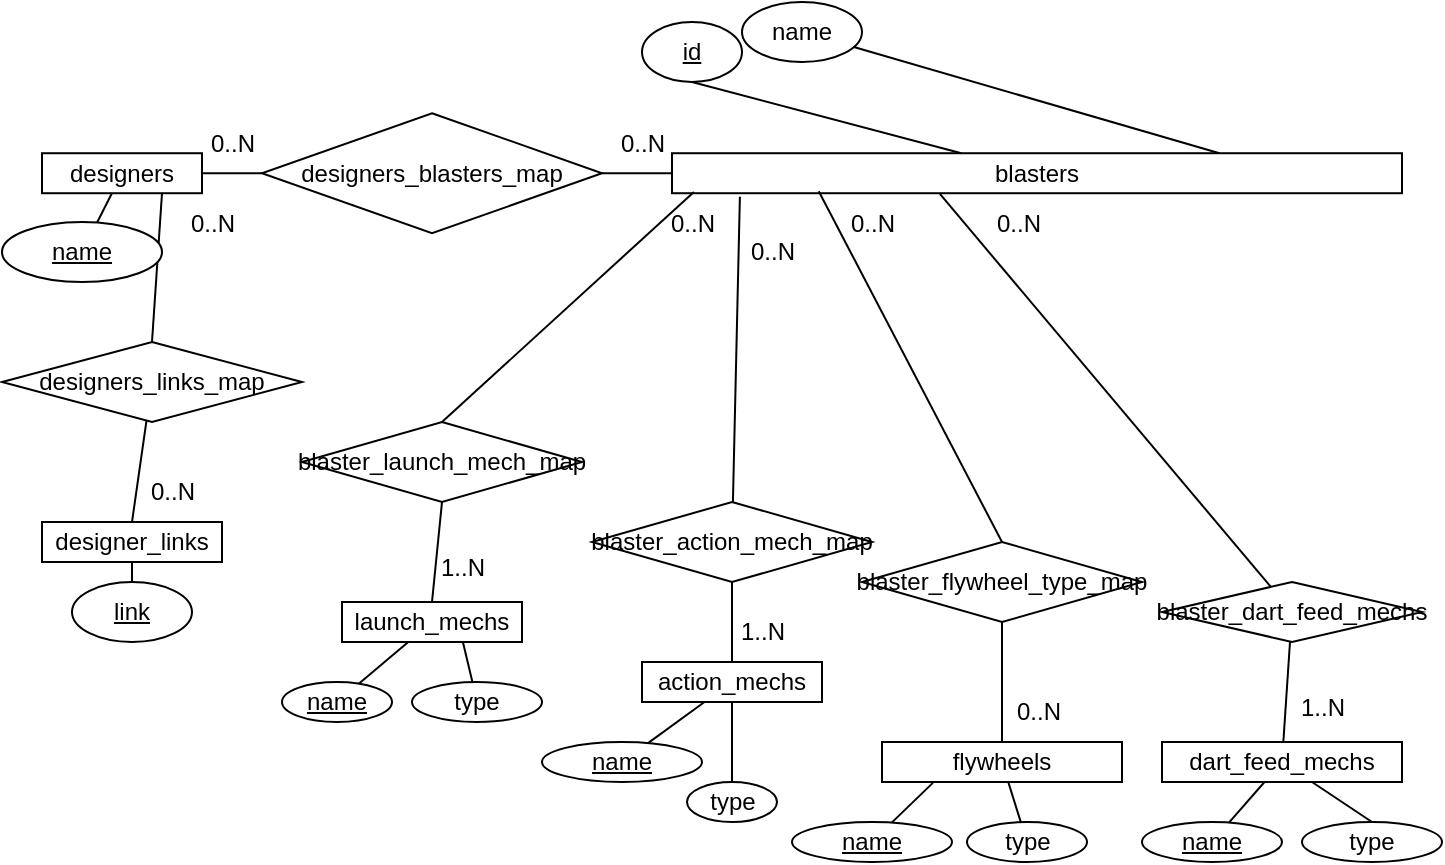 <mxfile version="21.6.6" type="device">
  <diagram name="Page-1" id="jVRTwSANuptriIAOJ5WK">
    <mxGraphModel dx="989" dy="523" grid="1" gridSize="10" guides="1" tooltips="1" connect="1" arrows="1" fold="1" page="1" pageScale="1" pageWidth="850" pageHeight="1100" math="0" shadow="0">
      <root>
        <mxCell id="0" />
        <mxCell id="1" parent="0" />
        <mxCell id="3hl7cFS-K8GNGfFw6mI9-3" value="" style="rounded=0;orthogonalLoop=1;jettySize=auto;html=1;endArrow=none;endFill=0;" parent="1" source="3hl7cFS-K8GNGfFw6mI9-1" target="3hl7cFS-K8GNGfFw6mI9-2" edge="1">
          <mxGeometry relative="1" as="geometry" />
        </mxCell>
        <mxCell id="7mRlxiWVUr4tO_FYAmdJ-11" value="" style="rounded=0;orthogonalLoop=1;jettySize=auto;html=1;endArrow=none;endFill=0;entryX=0;entryY=0.5;entryDx=0;entryDy=0;" parent="1" source="3hl7cFS-K8GNGfFw6mI9-1" target="7mRlxiWVUr4tO_FYAmdJ-9" edge="1">
          <mxGeometry relative="1" as="geometry" />
        </mxCell>
        <mxCell id="LDvFnLhQpbpHu-sAu5eW-5" style="rounded=0;orthogonalLoop=1;jettySize=auto;html=1;exitX=0.75;exitY=1;exitDx=0;exitDy=0;entryX=0.5;entryY=0;entryDx=0;entryDy=0;endArrow=none;endFill=0;" edge="1" parent="1" source="3hl7cFS-K8GNGfFw6mI9-1" target="LDvFnLhQpbpHu-sAu5eW-4">
          <mxGeometry relative="1" as="geometry" />
        </mxCell>
        <mxCell id="3hl7cFS-K8GNGfFw6mI9-1" value="designers" style="rounded=0;whiteSpace=wrap;html=1;" parent="1" vertex="1">
          <mxGeometry x="40" y="105.61" width="80" height="20" as="geometry" />
        </mxCell>
        <mxCell id="3hl7cFS-K8GNGfFw6mI9-2" value="&lt;u&gt;name&lt;/u&gt;" style="ellipse;whiteSpace=wrap;html=1;rounded=0;" parent="1" vertex="1">
          <mxGeometry x="20" y="140" width="80" height="30" as="geometry" />
        </mxCell>
        <mxCell id="7mRlxiWVUr4tO_FYAmdJ-5" style="rounded=0;orthogonalLoop=1;jettySize=auto;html=1;endArrow=none;endFill=0;entryX=0.5;entryY=1;entryDx=0;entryDy=0;" parent="1" source="7mRlxiWVUr4tO_FYAmdJ-4" target="LDvFnLhQpbpHu-sAu5eW-3" edge="1">
          <mxGeometry relative="1" as="geometry">
            <mxPoint x="80" y="320" as="targetPoint" />
          </mxGeometry>
        </mxCell>
        <mxCell id="7mRlxiWVUr4tO_FYAmdJ-4" value="&lt;u&gt;link&lt;/u&gt;" style="ellipse;whiteSpace=wrap;html=1;" parent="1" vertex="1">
          <mxGeometry x="55" y="320" width="60" height="30" as="geometry" />
        </mxCell>
        <mxCell id="LDvFnLhQpbpHu-sAu5eW-1" style="rounded=0;orthogonalLoop=1;jettySize=auto;html=1;exitX=0.75;exitY=0;exitDx=0;exitDy=0;endArrow=none;endFill=0;" edge="1" parent="1" source="7mRlxiWVUr4tO_FYAmdJ-6" target="LDvFnLhQpbpHu-sAu5eW-2">
          <mxGeometry relative="1" as="geometry">
            <mxPoint x="470" y="180" as="targetPoint" />
          </mxGeometry>
        </mxCell>
        <mxCell id="7mRlxiWVUr4tO_FYAmdJ-6" value="blasters" style="rounded=0;whiteSpace=wrap;html=1;" parent="1" vertex="1">
          <mxGeometry x="355" y="105.61" width="365" height="20" as="geometry" />
        </mxCell>
        <mxCell id="7mRlxiWVUr4tO_FYAmdJ-8" value="" style="rounded=0;orthogonalLoop=1;jettySize=auto;html=1;endArrow=none;endFill=0;exitX=0.5;exitY=1;exitDx=0;exitDy=0;" parent="1" source="7mRlxiWVUr4tO_FYAmdJ-7" target="7mRlxiWVUr4tO_FYAmdJ-6" edge="1">
          <mxGeometry relative="1" as="geometry">
            <mxPoint x="447.438" y="190.003" as="sourcePoint" />
          </mxGeometry>
        </mxCell>
        <mxCell id="7mRlxiWVUr4tO_FYAmdJ-7" value="&lt;u&gt;id&lt;/u&gt;" style="ellipse;whiteSpace=wrap;html=1;" parent="1" vertex="1">
          <mxGeometry x="340" y="40" width="50" height="30" as="geometry" />
        </mxCell>
        <mxCell id="7mRlxiWVUr4tO_FYAmdJ-12" style="rounded=0;orthogonalLoop=1;jettySize=auto;html=1;entryX=0;entryY=0.5;entryDx=0;entryDy=0;endArrow=none;endFill=0;exitX=1;exitY=0.5;exitDx=0;exitDy=0;" parent="1" source="7mRlxiWVUr4tO_FYAmdJ-9" target="7mRlxiWVUr4tO_FYAmdJ-6" edge="1">
          <mxGeometry relative="1" as="geometry" />
        </mxCell>
        <mxCell id="7mRlxiWVUr4tO_FYAmdJ-9" value="designers_blasters_map" style="rhombus;whiteSpace=wrap;html=1;" parent="1" vertex="1">
          <mxGeometry x="150" y="85.61" width="170" height="60" as="geometry" />
        </mxCell>
        <mxCell id="7mRlxiWVUr4tO_FYAmdJ-10" style="edgeStyle=orthogonalEdgeStyle;rounded=0;orthogonalLoop=1;jettySize=auto;html=1;exitX=0.5;exitY=1;exitDx=0;exitDy=0;" parent="1" source="7mRlxiWVUr4tO_FYAmdJ-4" target="7mRlxiWVUr4tO_FYAmdJ-4" edge="1">
          <mxGeometry relative="1" as="geometry" />
        </mxCell>
        <mxCell id="7mRlxiWVUr4tO_FYAmdJ-14" value="0..N" style="text;html=1;align=center;verticalAlign=middle;resizable=0;points=[];autosize=1;strokeColor=none;fillColor=none;" parent="1" vertex="1">
          <mxGeometry x="315" y="85.61" width="50" height="30" as="geometry" />
        </mxCell>
        <mxCell id="7mRlxiWVUr4tO_FYAmdJ-15" value="0..N" style="text;html=1;align=center;verticalAlign=middle;resizable=0;points=[];autosize=1;strokeColor=none;fillColor=none;" parent="1" vertex="1">
          <mxGeometry x="110" y="85.61" width="50" height="30" as="geometry" />
        </mxCell>
        <mxCell id="LDvFnLhQpbpHu-sAu5eW-2" value="name" style="ellipse;whiteSpace=wrap;html=1;" vertex="1" parent="1">
          <mxGeometry x="390" y="30" width="60" height="30" as="geometry" />
        </mxCell>
        <mxCell id="LDvFnLhQpbpHu-sAu5eW-3" value="designer_links" style="whiteSpace=wrap;html=1;" vertex="1" parent="1">
          <mxGeometry x="40" y="290" width="90" height="20" as="geometry" />
        </mxCell>
        <mxCell id="LDvFnLhQpbpHu-sAu5eW-6" style="rounded=0;orthogonalLoop=1;jettySize=auto;html=1;entryX=0.5;entryY=0;entryDx=0;entryDy=0;endArrow=none;endFill=0;" edge="1" parent="1" source="LDvFnLhQpbpHu-sAu5eW-4" target="LDvFnLhQpbpHu-sAu5eW-3">
          <mxGeometry relative="1" as="geometry" />
        </mxCell>
        <mxCell id="LDvFnLhQpbpHu-sAu5eW-4" value="designers_links_map" style="rhombus;whiteSpace=wrap;html=1;" vertex="1" parent="1">
          <mxGeometry x="20" y="200" width="150" height="40" as="geometry" />
        </mxCell>
        <mxCell id="LDvFnLhQpbpHu-sAu5eW-7" value="0..N" style="text;html=1;align=center;verticalAlign=middle;resizable=0;points=[];autosize=1;strokeColor=none;fillColor=none;" vertex="1" parent="1">
          <mxGeometry x="80" y="260" width="50" height="30" as="geometry" />
        </mxCell>
        <mxCell id="LDvFnLhQpbpHu-sAu5eW-8" value="0..N" style="text;html=1;align=center;verticalAlign=middle;resizable=0;points=[];autosize=1;strokeColor=none;fillColor=none;" vertex="1" parent="1">
          <mxGeometry x="100" y="125.61" width="50" height="30" as="geometry" />
        </mxCell>
        <mxCell id="LDvFnLhQpbpHu-sAu5eW-13" value="" style="rounded=0;orthogonalLoop=1;jettySize=auto;html=1;endArrow=none;endFill=0;exitX=0.67;exitY=0.971;exitDx=0;exitDy=0;exitPerimeter=0;" edge="1" parent="1" source="LDvFnLhQpbpHu-sAu5eW-9" target="LDvFnLhQpbpHu-sAu5eW-12">
          <mxGeometry relative="1" as="geometry" />
        </mxCell>
        <mxCell id="LDvFnLhQpbpHu-sAu5eW-37" style="rounded=0;orthogonalLoop=1;jettySize=auto;html=1;endArrow=none;endFill=0;" edge="1" parent="1" source="LDvFnLhQpbpHu-sAu5eW-9" target="LDvFnLhQpbpHu-sAu5eW-38">
          <mxGeometry relative="1" as="geometry">
            <mxPoint x="180" y="400" as="targetPoint" />
          </mxGeometry>
        </mxCell>
        <mxCell id="LDvFnLhQpbpHu-sAu5eW-9" value="launch_mechs" style="whiteSpace=wrap;html=1;" vertex="1" parent="1">
          <mxGeometry x="190" y="330" width="90" height="20" as="geometry" />
        </mxCell>
        <mxCell id="LDvFnLhQpbpHu-sAu5eW-12" value="type" style="ellipse;whiteSpace=wrap;html=1;" vertex="1" parent="1">
          <mxGeometry x="225" y="370" width="65" height="20" as="geometry" />
        </mxCell>
        <mxCell id="LDvFnLhQpbpHu-sAu5eW-15" style="rounded=0;orthogonalLoop=1;jettySize=auto;html=1;entryX=0.5;entryY=0;entryDx=0;entryDy=0;endArrow=none;endFill=0;exitX=0.5;exitY=1;exitDx=0;exitDy=0;" edge="1" parent="1" source="LDvFnLhQpbpHu-sAu5eW-14" target="LDvFnLhQpbpHu-sAu5eW-9">
          <mxGeometry relative="1" as="geometry" />
        </mxCell>
        <mxCell id="LDvFnLhQpbpHu-sAu5eW-16" style="rounded=0;orthogonalLoop=1;jettySize=auto;html=1;entryX=0.03;entryY=0.969;entryDx=0;entryDy=0;entryPerimeter=0;endArrow=none;endFill=0;exitX=0.5;exitY=0;exitDx=0;exitDy=0;" edge="1" parent="1" source="LDvFnLhQpbpHu-sAu5eW-14" target="7mRlxiWVUr4tO_FYAmdJ-6">
          <mxGeometry relative="1" as="geometry" />
        </mxCell>
        <mxCell id="LDvFnLhQpbpHu-sAu5eW-14" value="blaster_launch_mech_map" style="rhombus;whiteSpace=wrap;html=1;" vertex="1" parent="1">
          <mxGeometry x="170" y="240" width="140" height="40" as="geometry" />
        </mxCell>
        <mxCell id="LDvFnLhQpbpHu-sAu5eW-21" value="" style="rounded=0;orthogonalLoop=1;jettySize=auto;html=1;endArrow=none;endFill=0;" edge="1" parent="1" source="LDvFnLhQpbpHu-sAu5eW-19" target="LDvFnLhQpbpHu-sAu5eW-20">
          <mxGeometry relative="1" as="geometry" />
        </mxCell>
        <mxCell id="LDvFnLhQpbpHu-sAu5eW-39" style="rounded=0;orthogonalLoop=1;jettySize=auto;html=1;endArrow=none;endFill=0;" edge="1" parent="1" source="LDvFnLhQpbpHu-sAu5eW-19" target="LDvFnLhQpbpHu-sAu5eW-40">
          <mxGeometry relative="1" as="geometry">
            <mxPoint x="400" y="410" as="targetPoint" />
          </mxGeometry>
        </mxCell>
        <mxCell id="LDvFnLhQpbpHu-sAu5eW-19" value="action_mechs" style="whiteSpace=wrap;html=1;" vertex="1" parent="1">
          <mxGeometry x="340" y="360" width="90" height="20" as="geometry" />
        </mxCell>
        <mxCell id="LDvFnLhQpbpHu-sAu5eW-20" value="&lt;u&gt;name&lt;/u&gt;" style="ellipse;whiteSpace=wrap;html=1;" vertex="1" parent="1">
          <mxGeometry x="290" y="400" width="80" height="20" as="geometry" />
        </mxCell>
        <mxCell id="LDvFnLhQpbpHu-sAu5eW-22" value="1..N" style="text;html=1;align=center;verticalAlign=middle;resizable=0;points=[];autosize=1;strokeColor=none;fillColor=none;" vertex="1" parent="1">
          <mxGeometry x="225" y="298" width="50" height="30" as="geometry" />
        </mxCell>
        <mxCell id="LDvFnLhQpbpHu-sAu5eW-23" value="0..N" style="text;html=1;align=center;verticalAlign=middle;resizable=0;points=[];autosize=1;strokeColor=none;fillColor=none;" vertex="1" parent="1">
          <mxGeometry x="340" y="125.61" width="50" height="30" as="geometry" />
        </mxCell>
        <mxCell id="LDvFnLhQpbpHu-sAu5eW-25" value="" style="rounded=0;orthogonalLoop=1;jettySize=auto;html=1;entryX=0.5;entryY=0;entryDx=0;entryDy=0;endArrow=none;endFill=0;" edge="1" parent="1" source="LDvFnLhQpbpHu-sAu5eW-24" target="LDvFnLhQpbpHu-sAu5eW-19">
          <mxGeometry relative="1" as="geometry">
            <mxPoint x="385" y="360" as="targetPoint" />
          </mxGeometry>
        </mxCell>
        <mxCell id="LDvFnLhQpbpHu-sAu5eW-27" style="rounded=0;orthogonalLoop=1;jettySize=auto;html=1;endArrow=none;endFill=0;entryX=0.093;entryY=1.087;entryDx=0;entryDy=0;entryPerimeter=0;" edge="1" parent="1" source="LDvFnLhQpbpHu-sAu5eW-24" target="7mRlxiWVUr4tO_FYAmdJ-6">
          <mxGeometry relative="1" as="geometry" />
        </mxCell>
        <mxCell id="LDvFnLhQpbpHu-sAu5eW-24" value="blaster_action_mech_map" style="rhombus;whiteSpace=wrap;html=1;" vertex="1" parent="1">
          <mxGeometry x="315" y="280" width="140" height="40" as="geometry" />
        </mxCell>
        <mxCell id="LDvFnLhQpbpHu-sAu5eW-26" value="1..N" style="text;html=1;align=center;verticalAlign=middle;resizable=0;points=[];autosize=1;strokeColor=none;fillColor=none;" vertex="1" parent="1">
          <mxGeometry x="375" y="330" width="50" height="30" as="geometry" />
        </mxCell>
        <mxCell id="LDvFnLhQpbpHu-sAu5eW-28" value="0..N" style="text;html=1;align=center;verticalAlign=middle;resizable=0;points=[];autosize=1;strokeColor=none;fillColor=none;" vertex="1" parent="1">
          <mxGeometry x="380" y="140" width="50" height="30" as="geometry" />
        </mxCell>
        <mxCell id="LDvFnLhQpbpHu-sAu5eW-31" value="" style="rounded=0;orthogonalLoop=1;jettySize=auto;html=1;endArrow=none;endFill=0;exitX=0.212;exitY=1.022;exitDx=0;exitDy=0;exitPerimeter=0;" edge="1" parent="1" source="LDvFnLhQpbpHu-sAu5eW-29" target="LDvFnLhQpbpHu-sAu5eW-30">
          <mxGeometry relative="1" as="geometry" />
        </mxCell>
        <mxCell id="LDvFnLhQpbpHu-sAu5eW-33" style="rounded=0;orthogonalLoop=1;jettySize=auto;html=1;entryX=0.5;entryY=1;entryDx=0;entryDy=0;endArrow=none;endFill=0;" edge="1" parent="1" source="LDvFnLhQpbpHu-sAu5eW-29" target="LDvFnLhQpbpHu-sAu5eW-32">
          <mxGeometry relative="1" as="geometry" />
        </mxCell>
        <mxCell id="LDvFnLhQpbpHu-sAu5eW-42" value="" style="rounded=0;orthogonalLoop=1;jettySize=auto;html=1;endArrow=none;endFill=0;" edge="1" parent="1" source="LDvFnLhQpbpHu-sAu5eW-29" target="LDvFnLhQpbpHu-sAu5eW-41">
          <mxGeometry relative="1" as="geometry" />
        </mxCell>
        <mxCell id="LDvFnLhQpbpHu-sAu5eW-29" value="flywheels" style="whiteSpace=wrap;html=1;" vertex="1" parent="1">
          <mxGeometry x="460" y="400" width="120" height="20" as="geometry" />
        </mxCell>
        <mxCell id="LDvFnLhQpbpHu-sAu5eW-30" value="&lt;u&gt;name&lt;/u&gt;" style="ellipse;whiteSpace=wrap;html=1;" vertex="1" parent="1">
          <mxGeometry x="415" y="440" width="80" height="20" as="geometry" />
        </mxCell>
        <mxCell id="LDvFnLhQpbpHu-sAu5eW-34" style="rounded=0;orthogonalLoop=1;jettySize=auto;html=1;entryX=0.201;entryY=0.949;entryDx=0;entryDy=0;entryPerimeter=0;endArrow=none;endFill=0;exitX=0.5;exitY=0;exitDx=0;exitDy=0;" edge="1" parent="1" source="LDvFnLhQpbpHu-sAu5eW-32" target="7mRlxiWVUr4tO_FYAmdJ-6">
          <mxGeometry relative="1" as="geometry" />
        </mxCell>
        <mxCell id="LDvFnLhQpbpHu-sAu5eW-32" value="blaster_flywheel_type_map" style="rhombus;whiteSpace=wrap;html=1;" vertex="1" parent="1">
          <mxGeometry x="450" y="300" width="140" height="40" as="geometry" />
        </mxCell>
        <mxCell id="LDvFnLhQpbpHu-sAu5eW-35" value="0..N" style="text;html=1;align=center;verticalAlign=middle;resizable=0;points=[];autosize=1;strokeColor=none;fillColor=none;" vertex="1" parent="1">
          <mxGeometry x="430" y="125.61" width="50" height="30" as="geometry" />
        </mxCell>
        <mxCell id="LDvFnLhQpbpHu-sAu5eW-36" value="0..N" style="text;html=1;align=center;verticalAlign=middle;resizable=0;points=[];autosize=1;strokeColor=none;fillColor=none;" vertex="1" parent="1">
          <mxGeometry x="512.5" y="370" width="50" height="30" as="geometry" />
        </mxCell>
        <mxCell id="LDvFnLhQpbpHu-sAu5eW-38" value="&lt;u&gt;name&lt;/u&gt;" style="ellipse;whiteSpace=wrap;html=1;" vertex="1" parent="1">
          <mxGeometry x="160" y="370" width="55" height="20" as="geometry" />
        </mxCell>
        <mxCell id="LDvFnLhQpbpHu-sAu5eW-40" value="type" style="ellipse;whiteSpace=wrap;html=1;" vertex="1" parent="1">
          <mxGeometry x="362.5" y="420" width="45" height="20" as="geometry" />
        </mxCell>
        <mxCell id="LDvFnLhQpbpHu-sAu5eW-41" value="type" style="ellipse;whiteSpace=wrap;html=1;" vertex="1" parent="1">
          <mxGeometry x="502.5" y="440" width="60" height="20" as="geometry" />
        </mxCell>
        <mxCell id="LDvFnLhQpbpHu-sAu5eW-45" value="" style="rounded=0;orthogonalLoop=1;jettySize=auto;html=1;endArrow=none;endFill=0;" edge="1" parent="1" source="LDvFnLhQpbpHu-sAu5eW-43" target="LDvFnLhQpbpHu-sAu5eW-46">
          <mxGeometry relative="1" as="geometry">
            <mxPoint x="660.0" y="500" as="targetPoint" />
          </mxGeometry>
        </mxCell>
        <mxCell id="LDvFnLhQpbpHu-sAu5eW-47" style="rounded=0;orthogonalLoop=1;jettySize=auto;html=1;endArrow=none;endFill=0;entryX=0.5;entryY=0;entryDx=0;entryDy=0;" edge="1" parent="1" source="LDvFnLhQpbpHu-sAu5eW-43" target="LDvFnLhQpbpHu-sAu5eW-48">
          <mxGeometry relative="1" as="geometry">
            <mxPoint x="690.0" y="440" as="targetPoint" />
          </mxGeometry>
        </mxCell>
        <mxCell id="LDvFnLhQpbpHu-sAu5eW-51" value="" style="rounded=0;orthogonalLoop=1;jettySize=auto;html=1;endArrow=none;endFill=0;" edge="1" parent="1" source="LDvFnLhQpbpHu-sAu5eW-43" target="LDvFnLhQpbpHu-sAu5eW-50">
          <mxGeometry relative="1" as="geometry" />
        </mxCell>
        <mxCell id="LDvFnLhQpbpHu-sAu5eW-43" value="dart_feed_mechs" style="whiteSpace=wrap;html=1;" vertex="1" parent="1">
          <mxGeometry x="600" y="400" width="120" height="20" as="geometry" />
        </mxCell>
        <mxCell id="LDvFnLhQpbpHu-sAu5eW-46" value="&lt;u&gt;name&lt;/u&gt;" style="ellipse;whiteSpace=wrap;html=1;" vertex="1" parent="1">
          <mxGeometry x="590" y="440" width="70" height="20" as="geometry" />
        </mxCell>
        <mxCell id="LDvFnLhQpbpHu-sAu5eW-48" value="type" style="ellipse;whiteSpace=wrap;html=1;" vertex="1" parent="1">
          <mxGeometry x="670" y="440" width="70" height="20" as="geometry" />
        </mxCell>
        <mxCell id="LDvFnLhQpbpHu-sAu5eW-53" style="rounded=0;orthogonalLoop=1;jettySize=auto;html=1;entryX=0.367;entryY=1.018;entryDx=0;entryDy=0;entryPerimeter=0;endArrow=none;endFill=0;" edge="1" parent="1" source="LDvFnLhQpbpHu-sAu5eW-50" target="7mRlxiWVUr4tO_FYAmdJ-6">
          <mxGeometry relative="1" as="geometry" />
        </mxCell>
        <mxCell id="LDvFnLhQpbpHu-sAu5eW-50" value="blaster_dart_feed_mechs" style="rhombus;whiteSpace=wrap;html=1;" vertex="1" parent="1">
          <mxGeometry x="600" y="320" width="130" height="30" as="geometry" />
        </mxCell>
        <mxCell id="LDvFnLhQpbpHu-sAu5eW-54" value="1..N" style="text;html=1;align=center;verticalAlign=middle;resizable=0;points=[];autosize=1;strokeColor=none;fillColor=none;" vertex="1" parent="1">
          <mxGeometry x="655" y="368" width="50" height="30" as="geometry" />
        </mxCell>
        <mxCell id="LDvFnLhQpbpHu-sAu5eW-55" value="0..N" style="text;html=1;align=center;verticalAlign=middle;resizable=0;points=[];autosize=1;strokeColor=none;fillColor=none;" vertex="1" parent="1">
          <mxGeometry x="502.5" y="125.61" width="50" height="30" as="geometry" />
        </mxCell>
      </root>
    </mxGraphModel>
  </diagram>
</mxfile>
